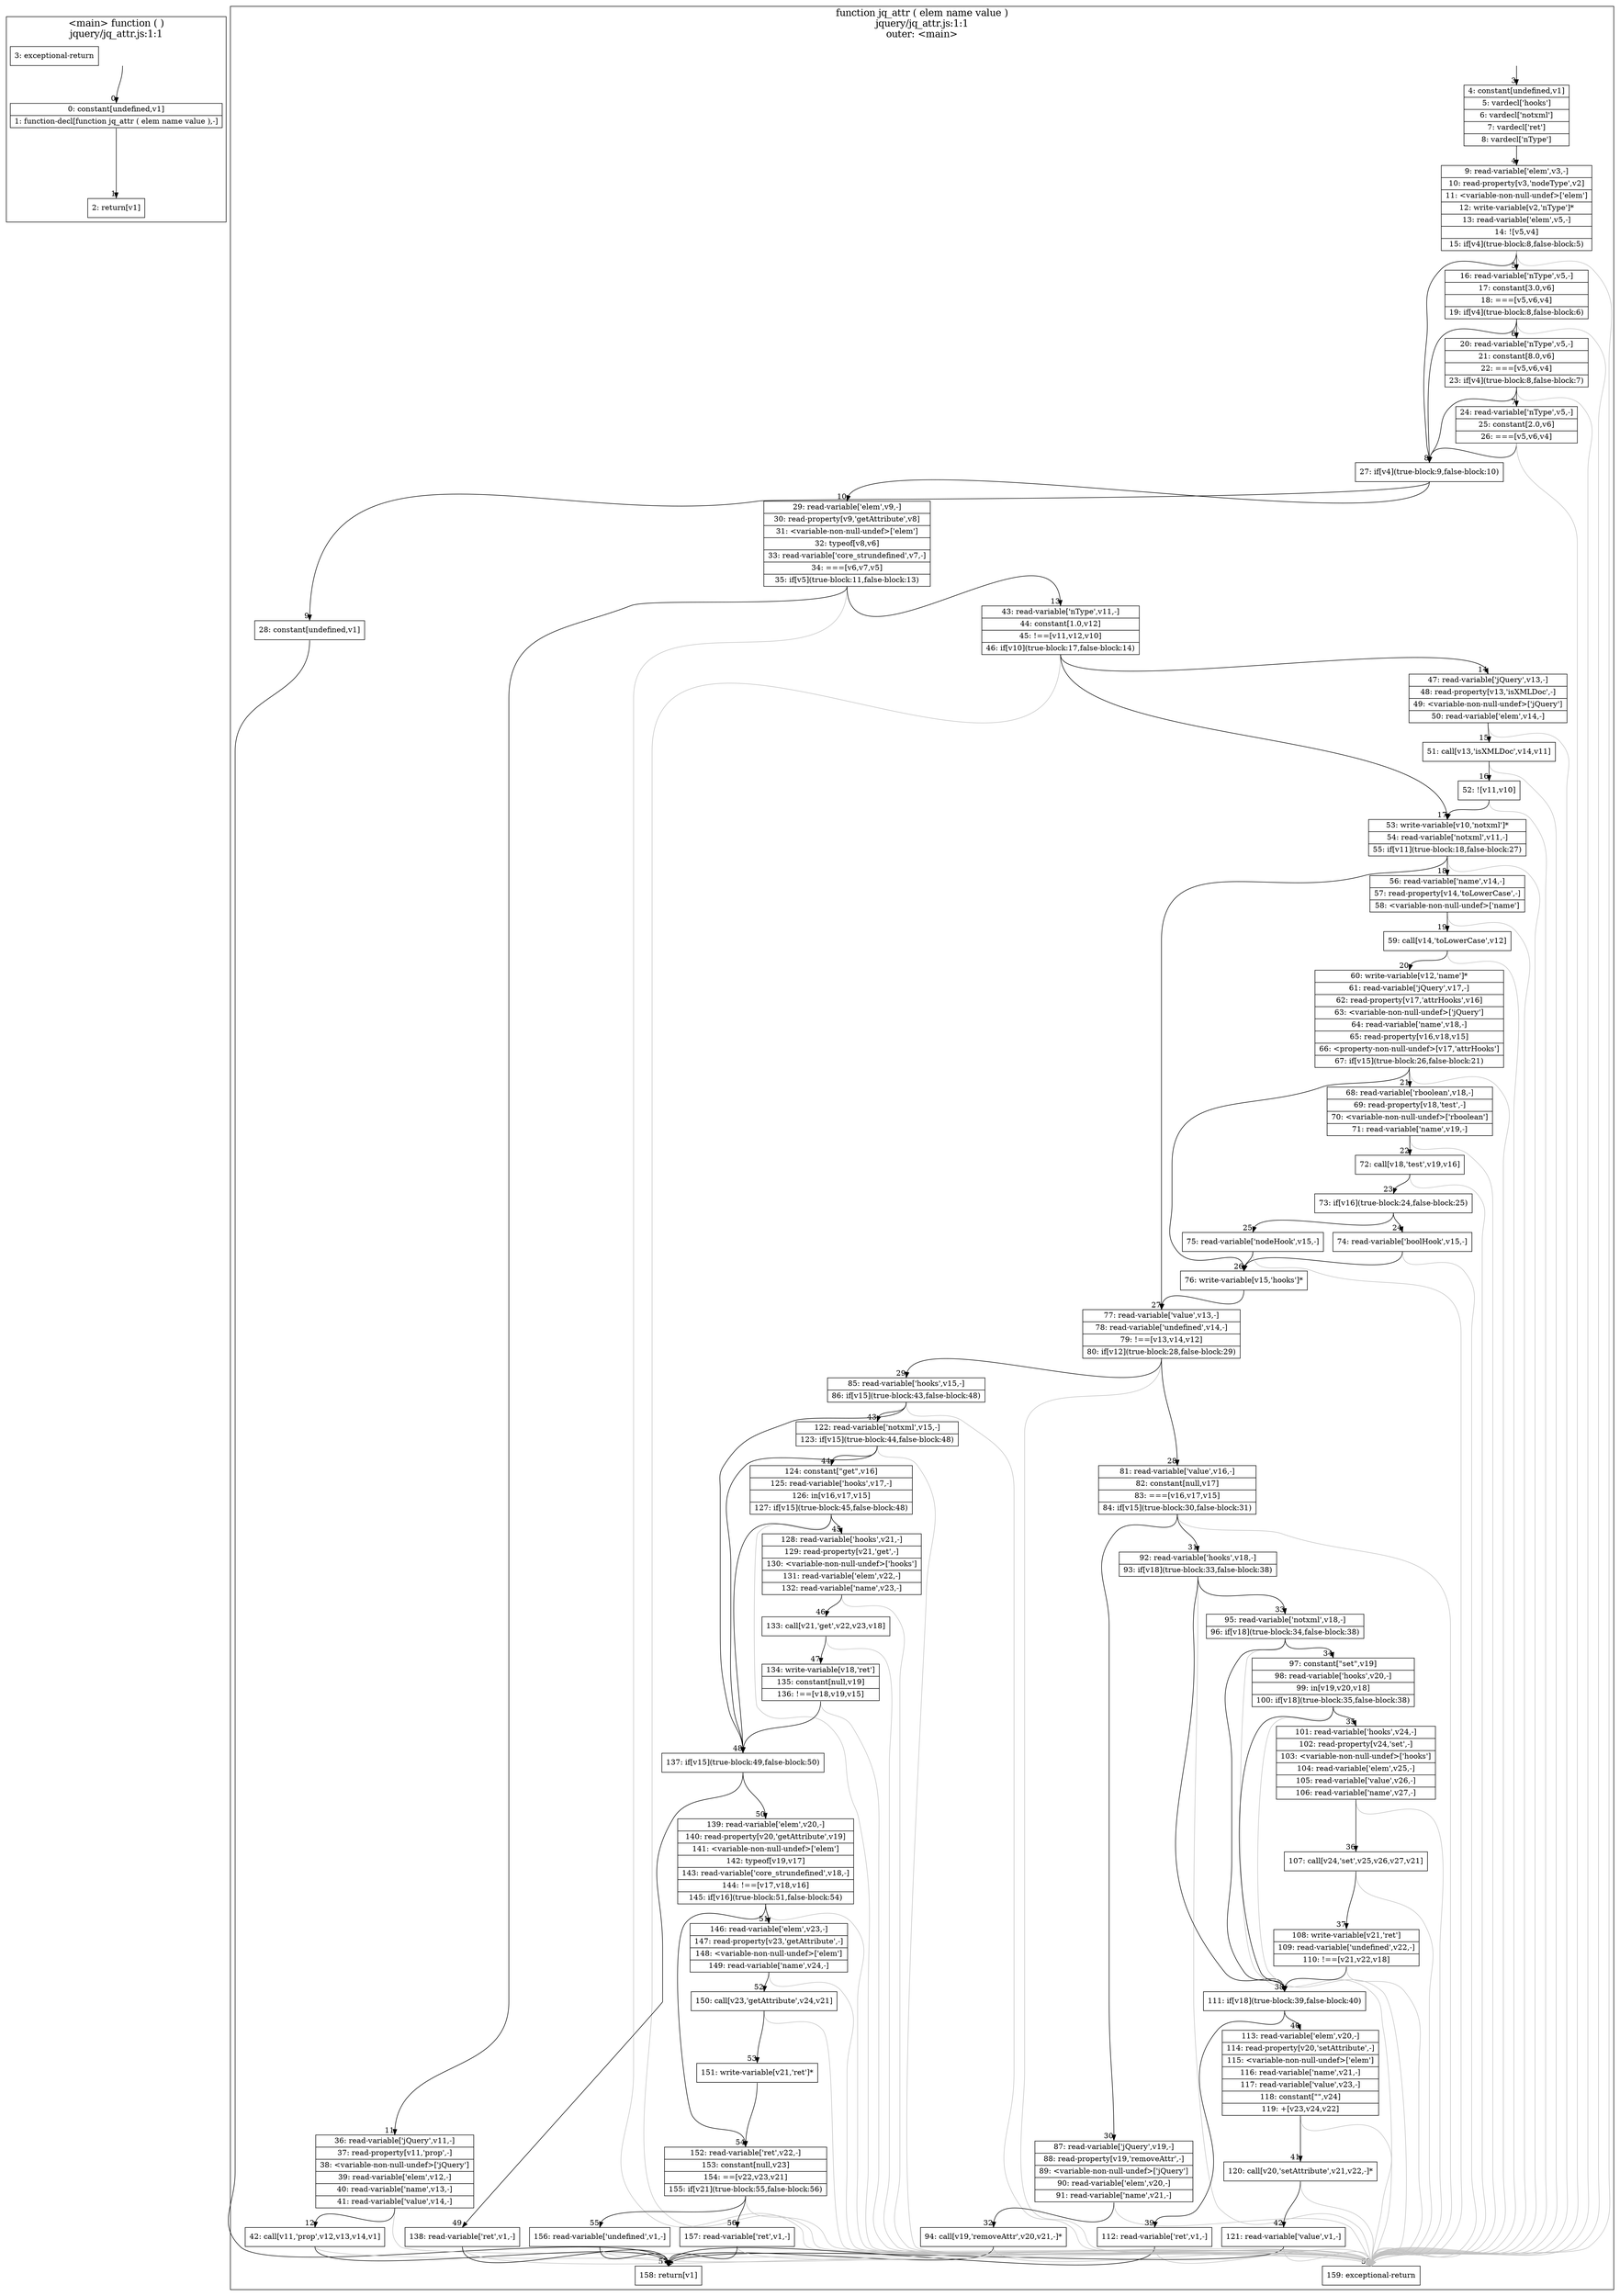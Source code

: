 digraph {
compound=true
subgraph cluster0 {
label="<main> function ( )\njquery/jq_attr.js:1:1";
labelloc="t";
fontsize=18;
rankdir="TD"
BB_entry0[shape=none,label=""];
BB_entry0 -> BB0 [tailport=s, headport=n, headlabel="    0"]
BB0 [shape=record label="{0: constant[undefined,v1]|1: function-decl[function jq_attr ( elem name value ),-]}" ] 
BB0 -> BB1 [tailport=s, headport=n, headlabel="      1"]
BB1 [shape=record label="{2: return[v1]}" ] 
BB2 [shape=record label="{3: exceptional-return}" ] 
}
subgraph cluster1 {
label="function jq_attr ( elem name value )\njquery/jq_attr.js:1:1\nouter: <main>";
labelloc="t";
fontsize=18;
rankdir="TD"
BB_entry1[shape=none,label=""];
BB_entry1 -> BB3 [tailport=s, headport=n, headlabel="    3"]
BB3 [shape=record label="{4: constant[undefined,v1]|5: vardecl['hooks']|6: vardecl['notxml']|7: vardecl['ret']|8: vardecl['nType']}" ] 
BB3 -> BB4 [tailport=s, headport=n, headlabel="      4"]
BB4 [shape=record label="{9: read-variable['elem',v3,-]|10: read-property[v3,'nodeType',v2]|11: \<variable-non-null-undef\>['elem']|12: write-variable[v2,'nType']*|13: read-variable['elem',v5,-]|14: ![v5,v4]|15: if[v4](true-block:8,false-block:5)}" ] 
BB4 -> BB8 [tailport=s, headport=n, headlabel="      8"]
BB4 -> BB5 [tailport=s, headport=n, headlabel="      5"]
BB4 -> BB58 [tailport=s, headport=n, color=gray, headlabel="      58"]
BB5 [shape=record label="{16: read-variable['nType',v5,-]|17: constant[3.0,v6]|18: ===[v5,v6,v4]|19: if[v4](true-block:8,false-block:6)}" ] 
BB5 -> BB8 [tailport=s, headport=n]
BB5 -> BB6 [tailport=s, headport=n, headlabel="      6"]
BB5 -> BB58 [tailport=s, headport=n, color=gray]
BB6 [shape=record label="{20: read-variable['nType',v5,-]|21: constant[8.0,v6]|22: ===[v5,v6,v4]|23: if[v4](true-block:8,false-block:7)}" ] 
BB6 -> BB8 [tailport=s, headport=n]
BB6 -> BB7 [tailport=s, headport=n, headlabel="      7"]
BB6 -> BB58 [tailport=s, headport=n, color=gray]
BB7 [shape=record label="{24: read-variable['nType',v5,-]|25: constant[2.0,v6]|26: ===[v5,v6,v4]}" ] 
BB7 -> BB8 [tailport=s, headport=n]
BB7 -> BB58 [tailport=s, headport=n, color=gray]
BB8 [shape=record label="{27: if[v4](true-block:9,false-block:10)}" ] 
BB8 -> BB9 [tailport=s, headport=n, headlabel="      9"]
BB8 -> BB10 [tailport=s, headport=n, headlabel="      10"]
BB9 [shape=record label="{28: constant[undefined,v1]}" ] 
BB9 -> BB57 [tailport=s, headport=n, headlabel="      57"]
BB10 [shape=record label="{29: read-variable['elem',v9,-]|30: read-property[v9,'getAttribute',v8]|31: \<variable-non-null-undef\>['elem']|32: typeof[v8,v6]|33: read-variable['core_strundefined',v7,-]|34: ===[v6,v7,v5]|35: if[v5](true-block:11,false-block:13)}" ] 
BB10 -> BB11 [tailport=s, headport=n, headlabel="      11"]
BB10 -> BB13 [tailport=s, headport=n, headlabel="      13"]
BB10 -> BB58 [tailport=s, headport=n, color=gray]
BB11 [shape=record label="{36: read-variable['jQuery',v11,-]|37: read-property[v11,'prop',-]|38: \<variable-non-null-undef\>['jQuery']|39: read-variable['elem',v12,-]|40: read-variable['name',v13,-]|41: read-variable['value',v14,-]}" ] 
BB11 -> BB12 [tailport=s, headport=n, headlabel="      12"]
BB11 -> BB58 [tailport=s, headport=n, color=gray]
BB12 [shape=record label="{42: call[v11,'prop',v12,v13,v14,v1]}" ] 
BB12 -> BB57 [tailport=s, headport=n]
BB12 -> BB58 [tailport=s, headport=n, color=gray]
BB13 [shape=record label="{43: read-variable['nType',v11,-]|44: constant[1.0,v12]|45: !==[v11,v12,v10]|46: if[v10](true-block:17,false-block:14)}" ] 
BB13 -> BB17 [tailport=s, headport=n, headlabel="      17"]
BB13 -> BB14 [tailport=s, headport=n, headlabel="      14"]
BB13 -> BB58 [tailport=s, headport=n, color=gray]
BB14 [shape=record label="{47: read-variable['jQuery',v13,-]|48: read-property[v13,'isXMLDoc',-]|49: \<variable-non-null-undef\>['jQuery']|50: read-variable['elem',v14,-]}" ] 
BB14 -> BB15 [tailport=s, headport=n, headlabel="      15"]
BB14 -> BB58 [tailport=s, headport=n, color=gray]
BB15 [shape=record label="{51: call[v13,'isXMLDoc',v14,v11]}" ] 
BB15 -> BB16 [tailport=s, headport=n, headlabel="      16"]
BB15 -> BB58 [tailport=s, headport=n, color=gray]
BB16 [shape=record label="{52: ![v11,v10]}" ] 
BB16 -> BB17 [tailport=s, headport=n]
BB16 -> BB58 [tailport=s, headport=n, color=gray]
BB17 [shape=record label="{53: write-variable[v10,'notxml']*|54: read-variable['notxml',v11,-]|55: if[v11](true-block:18,false-block:27)}" ] 
BB17 -> BB18 [tailport=s, headport=n, headlabel="      18"]
BB17 -> BB27 [tailport=s, headport=n, headlabel="      27"]
BB17 -> BB58 [tailport=s, headport=n, color=gray]
BB18 [shape=record label="{56: read-variable['name',v14,-]|57: read-property[v14,'toLowerCase',-]|58: \<variable-non-null-undef\>['name']}" ] 
BB18 -> BB19 [tailport=s, headport=n, headlabel="      19"]
BB18 -> BB58 [tailport=s, headport=n, color=gray]
BB19 [shape=record label="{59: call[v14,'toLowerCase',v12]}" ] 
BB19 -> BB20 [tailport=s, headport=n, headlabel="      20"]
BB19 -> BB58 [tailport=s, headport=n, color=gray]
BB20 [shape=record label="{60: write-variable[v12,'name']*|61: read-variable['jQuery',v17,-]|62: read-property[v17,'attrHooks',v16]|63: \<variable-non-null-undef\>['jQuery']|64: read-variable['name',v18,-]|65: read-property[v16,v18,v15]|66: \<property-non-null-undef\>[v17,'attrHooks']|67: if[v15](true-block:26,false-block:21)}" ] 
BB20 -> BB26 [tailport=s, headport=n, headlabel="      26"]
BB20 -> BB21 [tailport=s, headport=n, headlabel="      21"]
BB20 -> BB58 [tailport=s, headport=n, color=gray]
BB21 [shape=record label="{68: read-variable['rboolean',v18,-]|69: read-property[v18,'test',-]|70: \<variable-non-null-undef\>['rboolean']|71: read-variable['name',v19,-]}" ] 
BB21 -> BB22 [tailport=s, headport=n, headlabel="      22"]
BB21 -> BB58 [tailport=s, headport=n, color=gray]
BB22 [shape=record label="{72: call[v18,'test',v19,v16]}" ] 
BB22 -> BB23 [tailport=s, headport=n, headlabel="      23"]
BB22 -> BB58 [tailport=s, headport=n, color=gray]
BB23 [shape=record label="{73: if[v16](true-block:24,false-block:25)}" ] 
BB23 -> BB24 [tailport=s, headport=n, headlabel="      24"]
BB23 -> BB25 [tailport=s, headport=n, headlabel="      25"]
BB24 [shape=record label="{74: read-variable['boolHook',v15,-]}" ] 
BB24 -> BB26 [tailport=s, headport=n]
BB24 -> BB58 [tailport=s, headport=n, color=gray]
BB25 [shape=record label="{75: read-variable['nodeHook',v15,-]}" ] 
BB25 -> BB26 [tailport=s, headport=n]
BB25 -> BB58 [tailport=s, headport=n, color=gray]
BB26 [shape=record label="{76: write-variable[v15,'hooks']*}" ] 
BB26 -> BB27 [tailport=s, headport=n]
BB27 [shape=record label="{77: read-variable['value',v13,-]|78: read-variable['undefined',v14,-]|79: !==[v13,v14,v12]|80: if[v12](true-block:28,false-block:29)}" ] 
BB27 -> BB28 [tailport=s, headport=n, headlabel="      28"]
BB27 -> BB29 [tailport=s, headport=n, headlabel="      29"]
BB27 -> BB58 [tailport=s, headport=n, color=gray]
BB28 [shape=record label="{81: read-variable['value',v16,-]|82: constant[null,v17]|83: ===[v16,v17,v15]|84: if[v15](true-block:30,false-block:31)}" ] 
BB28 -> BB30 [tailport=s, headport=n, headlabel="      30"]
BB28 -> BB31 [tailport=s, headport=n, headlabel="      31"]
BB28 -> BB58 [tailport=s, headport=n, color=gray]
BB29 [shape=record label="{85: read-variable['hooks',v15,-]|86: if[v15](true-block:43,false-block:48)}" ] 
BB29 -> BB48 [tailport=s, headport=n, headlabel="      48"]
BB29 -> BB43 [tailport=s, headport=n, headlabel="      43"]
BB29 -> BB58 [tailport=s, headport=n, color=gray]
BB30 [shape=record label="{87: read-variable['jQuery',v19,-]|88: read-property[v19,'removeAttr',-]|89: \<variable-non-null-undef\>['jQuery']|90: read-variable['elem',v20,-]|91: read-variable['name',v21,-]}" ] 
BB30 -> BB32 [tailport=s, headport=n, headlabel="      32"]
BB30 -> BB58 [tailport=s, headport=n, color=gray]
BB31 [shape=record label="{92: read-variable['hooks',v18,-]|93: if[v18](true-block:33,false-block:38)}" ] 
BB31 -> BB38 [tailport=s, headport=n, headlabel="      38"]
BB31 -> BB33 [tailport=s, headport=n, headlabel="      33"]
BB31 -> BB58 [tailport=s, headport=n, color=gray]
BB32 [shape=record label="{94: call[v19,'removeAttr',v20,v21,-]*}" ] 
BB32 -> BB57 [tailport=s, headport=n]
BB32 -> BB58 [tailport=s, headport=n, color=gray]
BB33 [shape=record label="{95: read-variable['notxml',v18,-]|96: if[v18](true-block:34,false-block:38)}" ] 
BB33 -> BB38 [tailport=s, headport=n]
BB33 -> BB34 [tailport=s, headport=n, headlabel="      34"]
BB33 -> BB58 [tailport=s, headport=n, color=gray]
BB34 [shape=record label="{97: constant[\"set\",v19]|98: read-variable['hooks',v20,-]|99: in[v19,v20,v18]|100: if[v18](true-block:35,false-block:38)}" ] 
BB34 -> BB38 [tailport=s, headport=n]
BB34 -> BB35 [tailport=s, headport=n, headlabel="      35"]
BB34 -> BB58 [tailport=s, headport=n, color=gray]
BB35 [shape=record label="{101: read-variable['hooks',v24,-]|102: read-property[v24,'set',-]|103: \<variable-non-null-undef\>['hooks']|104: read-variable['elem',v25,-]|105: read-variable['value',v26,-]|106: read-variable['name',v27,-]}" ] 
BB35 -> BB36 [tailport=s, headport=n, headlabel="      36"]
BB35 -> BB58 [tailport=s, headport=n, color=gray]
BB36 [shape=record label="{107: call[v24,'set',v25,v26,v27,v21]}" ] 
BB36 -> BB37 [tailport=s, headport=n, headlabel="      37"]
BB36 -> BB58 [tailport=s, headport=n, color=gray]
BB37 [shape=record label="{108: write-variable[v21,'ret']|109: read-variable['undefined',v22,-]|110: !==[v21,v22,v18]}" ] 
BB37 -> BB38 [tailport=s, headport=n]
BB37 -> BB58 [tailport=s, headport=n, color=gray]
BB38 [shape=record label="{111: if[v18](true-block:39,false-block:40)}" ] 
BB38 -> BB39 [tailport=s, headport=n, headlabel="      39"]
BB38 -> BB40 [tailport=s, headport=n, headlabel="      40"]
BB39 [shape=record label="{112: read-variable['ret',v1,-]}" ] 
BB39 -> BB57 [tailport=s, headport=n]
BB39 -> BB58 [tailport=s, headport=n, color=gray]
BB40 [shape=record label="{113: read-variable['elem',v20,-]|114: read-property[v20,'setAttribute',-]|115: \<variable-non-null-undef\>['elem']|116: read-variable['name',v21,-]|117: read-variable['value',v23,-]|118: constant[\"\",v24]|119: +[v23,v24,v22]}" ] 
BB40 -> BB41 [tailport=s, headport=n, headlabel="      41"]
BB40 -> BB58 [tailport=s, headport=n, color=gray]
BB41 [shape=record label="{120: call[v20,'setAttribute',v21,v22,-]*}" ] 
BB41 -> BB42 [tailport=s, headport=n, headlabel="      42"]
BB41 -> BB58 [tailport=s, headport=n, color=gray]
BB42 [shape=record label="{121: read-variable['value',v1,-]}" ] 
BB42 -> BB57 [tailport=s, headport=n]
BB42 -> BB58 [tailport=s, headport=n, color=gray]
BB43 [shape=record label="{122: read-variable['notxml',v15,-]|123: if[v15](true-block:44,false-block:48)}" ] 
BB43 -> BB48 [tailport=s, headport=n]
BB43 -> BB44 [tailport=s, headport=n, headlabel="      44"]
BB43 -> BB58 [tailport=s, headport=n, color=gray]
BB44 [shape=record label="{124: constant[\"get\",v16]|125: read-variable['hooks',v17,-]|126: in[v16,v17,v15]|127: if[v15](true-block:45,false-block:48)}" ] 
BB44 -> BB48 [tailport=s, headport=n]
BB44 -> BB45 [tailport=s, headport=n, headlabel="      45"]
BB44 -> BB58 [tailport=s, headport=n, color=gray]
BB45 [shape=record label="{128: read-variable['hooks',v21,-]|129: read-property[v21,'get',-]|130: \<variable-non-null-undef\>['hooks']|131: read-variable['elem',v22,-]|132: read-variable['name',v23,-]}" ] 
BB45 -> BB46 [tailport=s, headport=n, headlabel="      46"]
BB45 -> BB58 [tailport=s, headport=n, color=gray]
BB46 [shape=record label="{133: call[v21,'get',v22,v23,v18]}" ] 
BB46 -> BB47 [tailport=s, headport=n, headlabel="      47"]
BB46 -> BB58 [tailport=s, headport=n, color=gray]
BB47 [shape=record label="{134: write-variable[v18,'ret']|135: constant[null,v19]|136: !==[v18,v19,v15]}" ] 
BB47 -> BB48 [tailport=s, headport=n]
BB47 -> BB58 [tailport=s, headport=n, color=gray]
BB48 [shape=record label="{137: if[v15](true-block:49,false-block:50)}" ] 
BB48 -> BB49 [tailport=s, headport=n, headlabel="      49"]
BB48 -> BB50 [tailport=s, headport=n, headlabel="      50"]
BB49 [shape=record label="{138: read-variable['ret',v1,-]}" ] 
BB49 -> BB57 [tailport=s, headport=n]
BB49 -> BB58 [tailport=s, headport=n, color=gray]
BB50 [shape=record label="{139: read-variable['elem',v20,-]|140: read-property[v20,'getAttribute',v19]|141: \<variable-non-null-undef\>['elem']|142: typeof[v19,v17]|143: read-variable['core_strundefined',v18,-]|144: !==[v17,v18,v16]|145: if[v16](true-block:51,false-block:54)}" ] 
BB50 -> BB51 [tailport=s, headport=n, headlabel="      51"]
BB50 -> BB54 [tailport=s, headport=n, headlabel="      54"]
BB50 -> BB58 [tailport=s, headport=n, color=gray]
BB51 [shape=record label="{146: read-variable['elem',v23,-]|147: read-property[v23,'getAttribute',-]|148: \<variable-non-null-undef\>['elem']|149: read-variable['name',v24,-]}" ] 
BB51 -> BB52 [tailport=s, headport=n, headlabel="      52"]
BB51 -> BB58 [tailport=s, headport=n, color=gray]
BB52 [shape=record label="{150: call[v23,'getAttribute',v24,v21]}" ] 
BB52 -> BB53 [tailport=s, headport=n, headlabel="      53"]
BB52 -> BB58 [tailport=s, headport=n, color=gray]
BB53 [shape=record label="{151: write-variable[v21,'ret']*}" ] 
BB53 -> BB54 [tailport=s, headport=n]
BB54 [shape=record label="{152: read-variable['ret',v22,-]|153: constant[null,v23]|154: ==[v22,v23,v21]|155: if[v21](true-block:55,false-block:56)}" ] 
BB54 -> BB55 [tailport=s, headport=n, headlabel="      55"]
BB54 -> BB56 [tailport=s, headport=n, headlabel="      56"]
BB54 -> BB58 [tailport=s, headport=n, color=gray]
BB55 [shape=record label="{156: read-variable['undefined',v1,-]}" ] 
BB55 -> BB57 [tailport=s, headport=n]
BB55 -> BB58 [tailport=s, headport=n, color=gray]
BB56 [shape=record label="{157: read-variable['ret',v1,-]}" ] 
BB56 -> BB57 [tailport=s, headport=n]
BB56 -> BB58 [tailport=s, headport=n, color=gray]
BB57 [shape=record label="{158: return[v1]}" ] 
BB58 [shape=record label="{159: exceptional-return}" ] 
}
}
